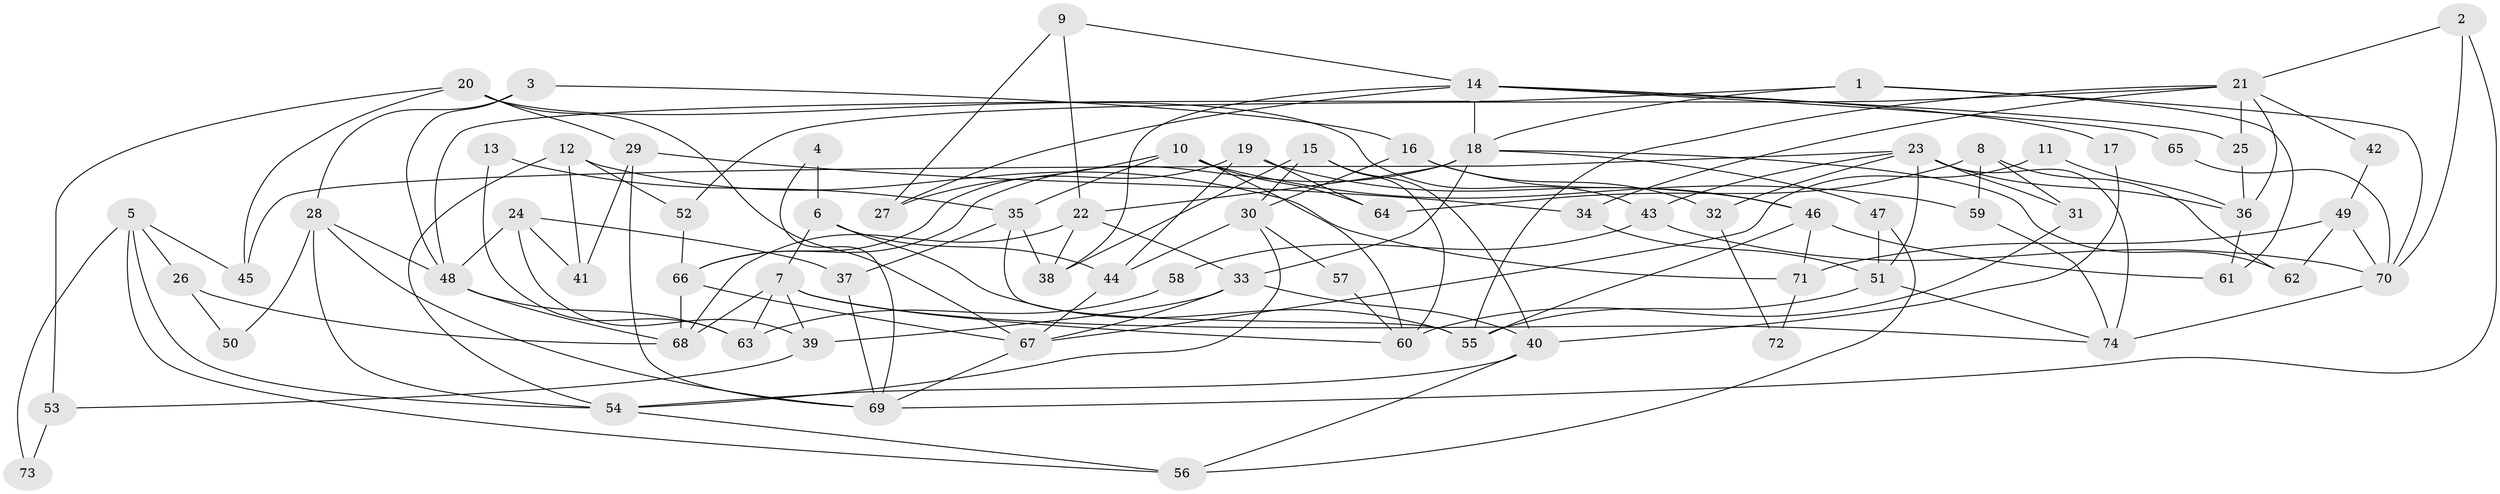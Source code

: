 // coarse degree distribution, {2: 0.09090909090909091, 3: 0.18181818181818182, 5: 0.045454545454545456, 7: 0.13636363636363635, 6: 0.13636363636363635, 4: 0.2727272727272727, 9: 0.045454545454545456, 8: 0.045454545454545456, 11: 0.045454545454545456}
// Generated by graph-tools (version 1.1) at 2025/55/03/04/25 21:55:11]
// undirected, 74 vertices, 148 edges
graph export_dot {
graph [start="1"]
  node [color=gray90,style=filled];
  1;
  2;
  3;
  4;
  5;
  6;
  7;
  8;
  9;
  10;
  11;
  12;
  13;
  14;
  15;
  16;
  17;
  18;
  19;
  20;
  21;
  22;
  23;
  24;
  25;
  26;
  27;
  28;
  29;
  30;
  31;
  32;
  33;
  34;
  35;
  36;
  37;
  38;
  39;
  40;
  41;
  42;
  43;
  44;
  45;
  46;
  47;
  48;
  49;
  50;
  51;
  52;
  53;
  54;
  55;
  56;
  57;
  58;
  59;
  60;
  61;
  62;
  63;
  64;
  65;
  66;
  67;
  68;
  69;
  70;
  71;
  72;
  73;
  74;
  1 -- 70;
  1 -- 18;
  1 -- 48;
  1 -- 61;
  2 -- 69;
  2 -- 21;
  2 -- 70;
  3 -- 48;
  3 -- 28;
  3 -- 16;
  4 -- 6;
  4 -- 69;
  5 -- 56;
  5 -- 54;
  5 -- 26;
  5 -- 45;
  5 -- 73;
  6 -- 7;
  6 -- 44;
  6 -- 55;
  7 -- 68;
  7 -- 74;
  7 -- 39;
  7 -- 60;
  7 -- 63;
  8 -- 59;
  8 -- 31;
  8 -- 62;
  8 -- 64;
  9 -- 22;
  9 -- 27;
  9 -- 14;
  10 -- 64;
  10 -- 35;
  10 -- 27;
  10 -- 59;
  10 -- 60;
  11 -- 36;
  11 -- 67;
  12 -- 54;
  12 -- 52;
  12 -- 41;
  12 -- 71;
  13 -- 63;
  13 -- 35;
  14 -- 38;
  14 -- 17;
  14 -- 18;
  14 -- 25;
  14 -- 27;
  14 -- 65;
  15 -- 30;
  15 -- 60;
  15 -- 38;
  15 -- 40;
  16 -- 30;
  16 -- 32;
  16 -- 46;
  17 -- 40;
  18 -- 33;
  18 -- 22;
  18 -- 47;
  18 -- 62;
  18 -- 66;
  19 -- 46;
  19 -- 66;
  19 -- 44;
  19 -- 64;
  20 -- 45;
  20 -- 43;
  20 -- 29;
  20 -- 53;
  20 -- 67;
  21 -- 55;
  21 -- 36;
  21 -- 25;
  21 -- 34;
  21 -- 42;
  21 -- 52;
  22 -- 38;
  22 -- 33;
  22 -- 68;
  23 -- 36;
  23 -- 74;
  23 -- 31;
  23 -- 32;
  23 -- 43;
  23 -- 45;
  23 -- 51;
  24 -- 39;
  24 -- 48;
  24 -- 37;
  24 -- 41;
  25 -- 36;
  26 -- 68;
  26 -- 50;
  28 -- 54;
  28 -- 69;
  28 -- 48;
  28 -- 50;
  29 -- 41;
  29 -- 34;
  29 -- 69;
  30 -- 54;
  30 -- 44;
  30 -- 57;
  31 -- 60;
  32 -- 72;
  33 -- 67;
  33 -- 39;
  33 -- 40;
  34 -- 51;
  35 -- 37;
  35 -- 55;
  35 -- 38;
  36 -- 61;
  37 -- 69;
  39 -- 53;
  40 -- 54;
  40 -- 56;
  42 -- 49;
  43 -- 70;
  43 -- 58;
  44 -- 67;
  46 -- 55;
  46 -- 61;
  46 -- 71;
  47 -- 51;
  47 -- 56;
  48 -- 63;
  48 -- 68;
  49 -- 62;
  49 -- 71;
  49 -- 70;
  51 -- 55;
  51 -- 74;
  52 -- 66;
  53 -- 73;
  54 -- 56;
  57 -- 60;
  58 -- 63;
  59 -- 74;
  65 -- 70;
  66 -- 68;
  66 -- 67;
  67 -- 69;
  70 -- 74;
  71 -- 72;
}
